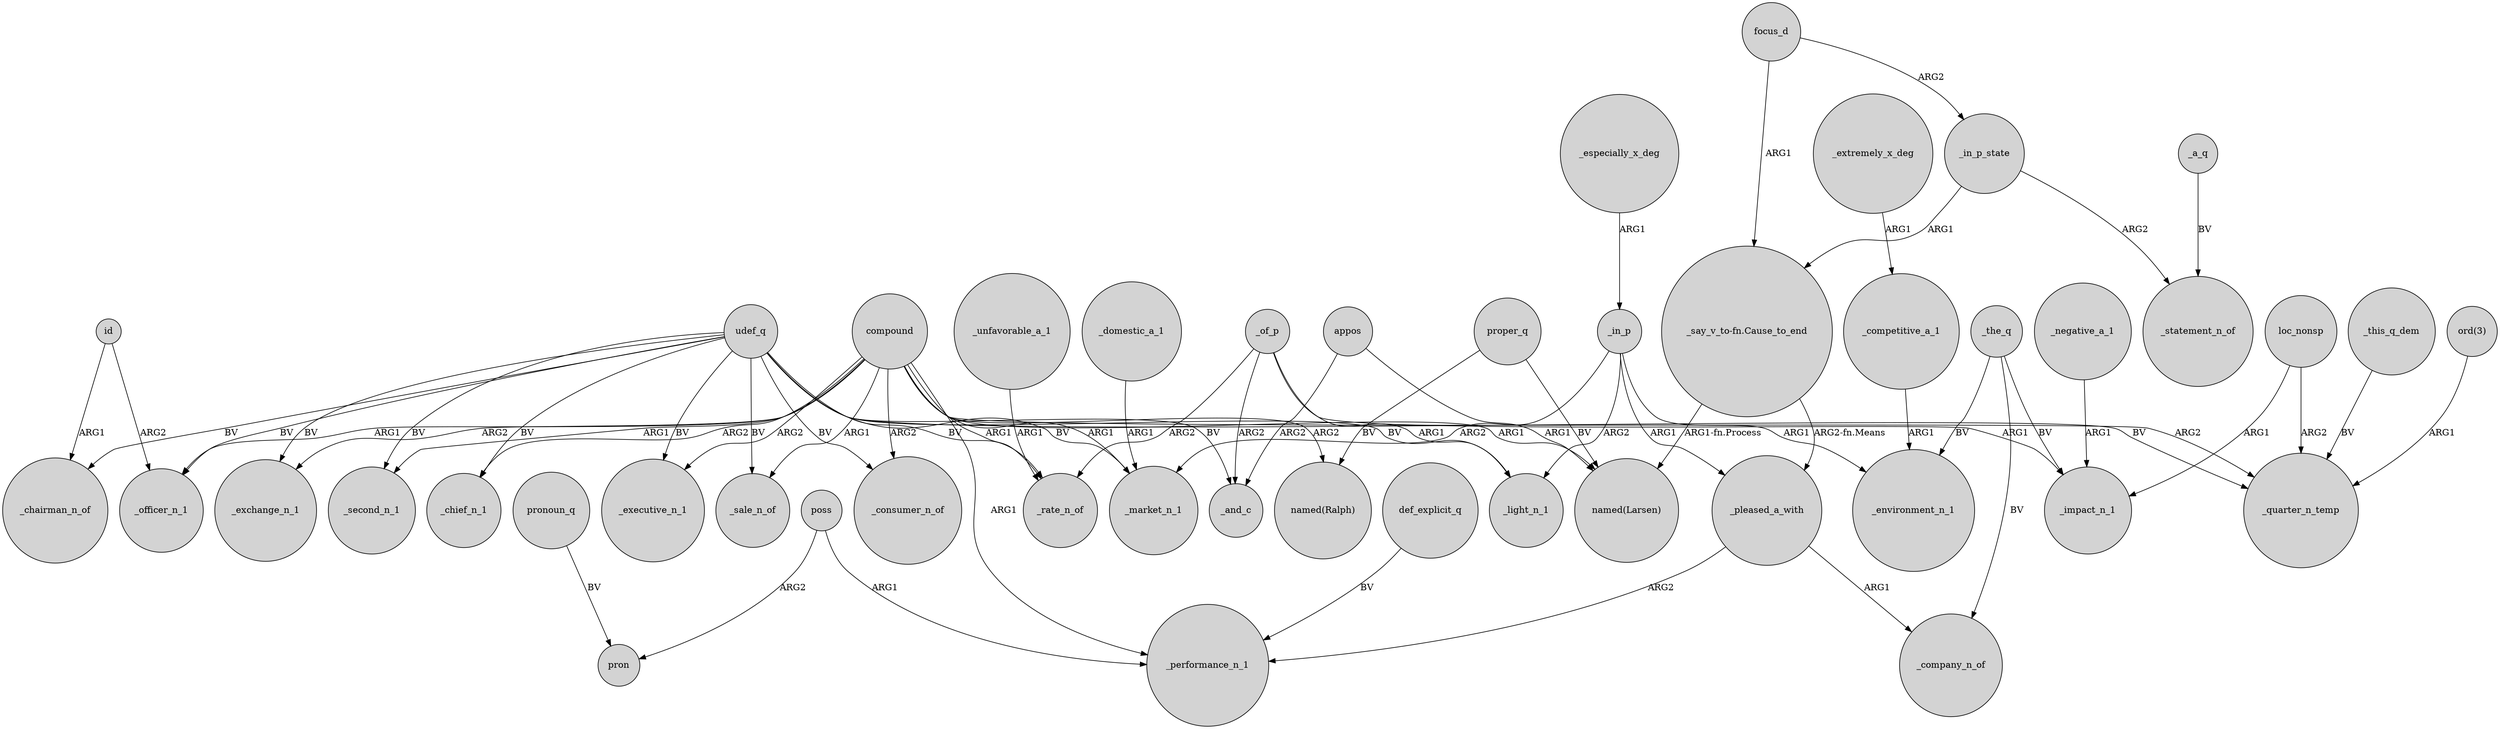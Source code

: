 digraph {
	node [shape=circle style=filled]
	id -> _chairman_n_of [label=ARG1]
	_extremely_x_deg -> _competitive_a_1 [label=ARG1]
	_of_p -> _light_n_1 [label=ARG1]
	udef_q -> _market_n_1 [label=BV]
	focus_d -> _in_p_state [label=ARG2]
	_of_p -> _and_c [label=ARG2]
	compound -> _chief_n_1 [label=ARG2]
	appos -> _and_c [label=ARG2]
	"ord(3)" -> _quarter_n_temp [label=ARG1]
	udef_q -> _light_n_1 [label=BV]
	"_say_v_to-fn.Cause_to_end" -> "named(Larsen)" [label="ARG1-fn.Process"]
	_the_q -> _impact_n_1 [label=BV]
	_of_p -> _impact_n_1 [label=ARG1]
	_negative_a_1 -> _impact_n_1 [label=ARG1]
	udef_q -> _chairman_n_of [label=BV]
	focus_d -> "_say_v_to-fn.Cause_to_end" [label=ARG1]
	proper_q -> "named(Larsen)" [label=BV]
	appos -> "named(Larsen)" [label=ARG1]
	loc_nonsp -> _quarter_n_temp [label=ARG2]
	udef_q -> _chief_n_1 [label=BV]
	udef_q -> _second_n_1 [label=BV]
	udef_q -> _exchange_n_1 [label=BV]
	compound -> _performance_n_1 [label=ARG1]
	_of_p -> _rate_n_of [label=ARG2]
	compound -> _sale_n_of [label=ARG1]
	_domestic_a_1 -> _market_n_1 [label=ARG1]
	_in_p -> _environment_n_1 [label=ARG1]
	udef_q -> _sale_n_of [label=BV]
	compound -> _rate_n_of [label=ARG1]
	udef_q -> _rate_n_of [label=BV]
	"_say_v_to-fn.Cause_to_end" -> _pleased_a_with [label="ARG2-fn.Means"]
	udef_q -> _and_c [label=BV]
	compound -> "named(Larsen)" [label=ARG1]
	_in_p_state -> "_say_v_to-fn.Cause_to_end" [label=ARG1]
	_competitive_a_1 -> _environment_n_1 [label=ARG1]
	compound -> _exchange_n_1 [label=ARG2]
	proper_q -> "named(Ralph)" [label=BV]
	pronoun_q -> pron [label=BV]
	udef_q -> _executive_n_1 [label=BV]
	poss -> pron [label=ARG2]
	_in_p -> _market_n_1 [label=ARG2]
	compound -> _quarter_n_temp [label=ARG2]
	def_explicit_q -> _performance_n_1 [label=BV]
	_especially_x_deg -> _in_p [label=ARG1]
	_in_p -> _light_n_1 [label=ARG2]
	_this_q_dem -> _quarter_n_temp [label=BV]
	_pleased_a_with -> _company_n_of [label=ARG1]
	poss -> _performance_n_1 [label=ARG1]
	compound -> "named(Ralph)" [label=ARG2]
	compound -> _officer_n_1 [label=ARG1]
	udef_q -> _officer_n_1 [label=BV]
	_unfavorable_a_1 -> _rate_n_of [label=ARG1]
	compound -> _second_n_1 [label=ARG1]
	_pleased_a_with -> _performance_n_1 [label=ARG2]
	udef_q -> _quarter_n_temp [label=BV]
	udef_q -> _consumer_n_of [label=BV]
	compound -> _consumer_n_of [label=ARG2]
	compound -> _market_n_1 [label=ARG1]
	_in_p_state -> _statement_n_of [label=ARG2]
	id -> _officer_n_1 [label=ARG2]
	_the_q -> _company_n_of [label=BV]
	loc_nonsp -> _impact_n_1 [label=ARG1]
	compound -> _executive_n_1 [label=ARG2]
	_a_q -> _statement_n_of [label=BV]
	_the_q -> _environment_n_1 [label=BV]
	_in_p -> _pleased_a_with [label=ARG1]
}
